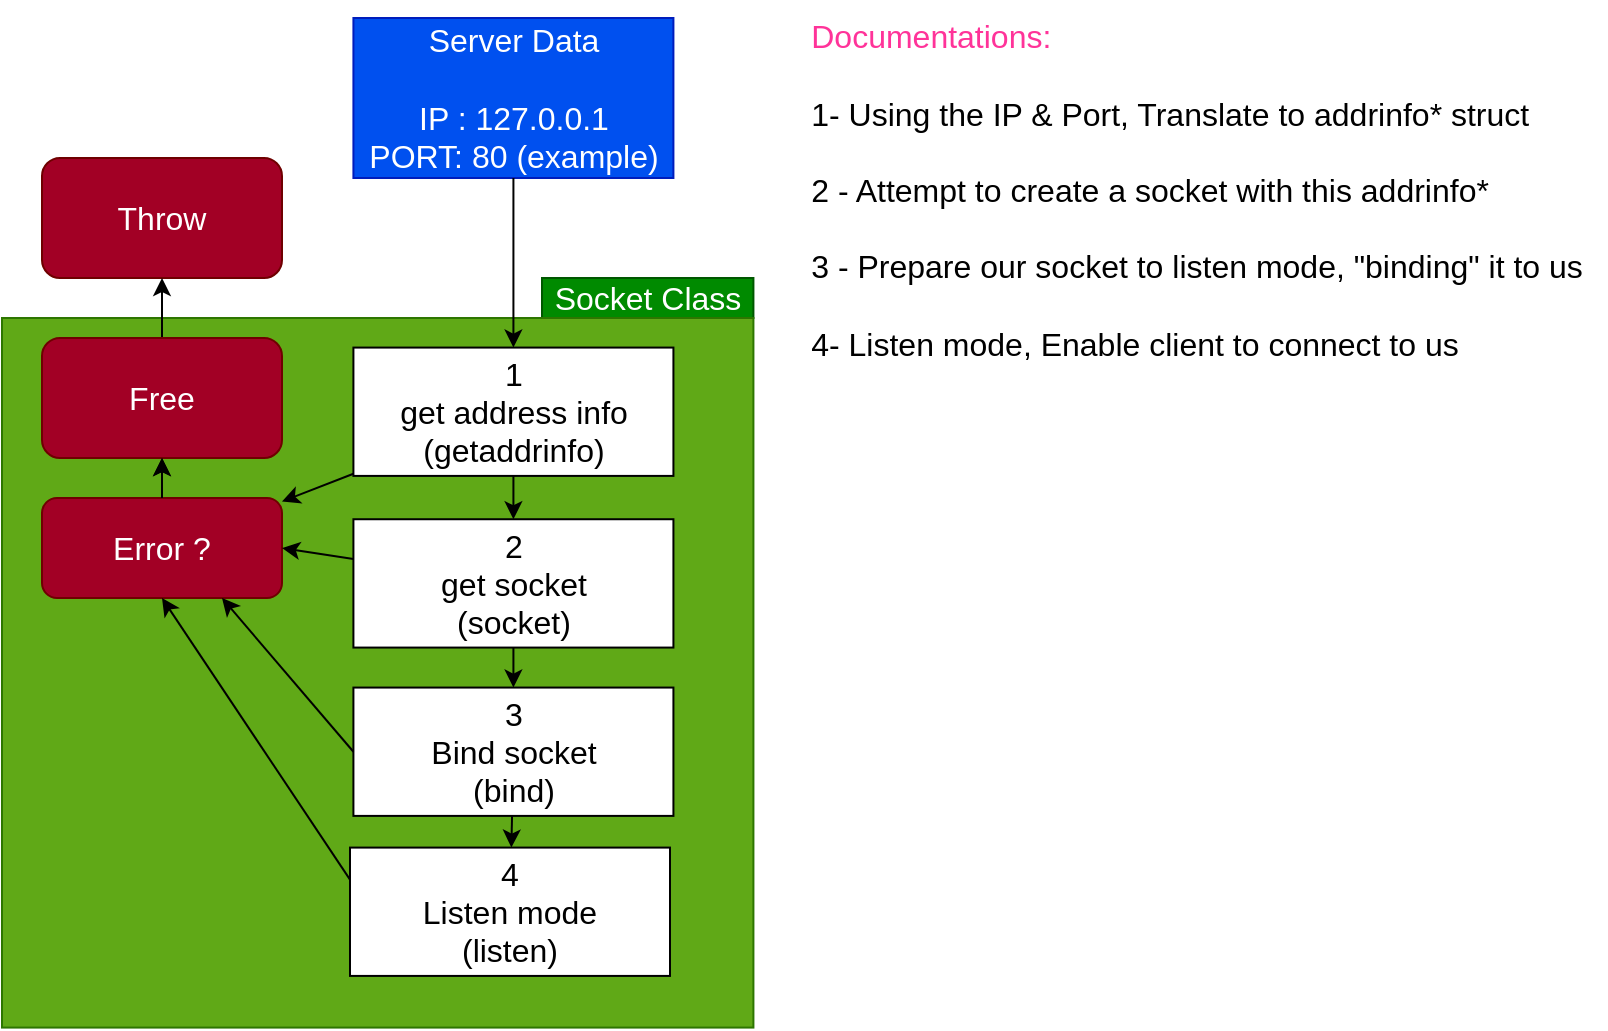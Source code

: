 <mxfile>
    <diagram id="HqrGFZyYx3299oWYR-a6" name="Page-1">
        <mxGraphModel dx="1407" dy="1051" grid="1" gridSize="10" guides="1" tooltips="1" connect="1" arrows="1" fold="1" page="1" pageScale="1" pageWidth="827" pageHeight="1169" math="0" shadow="0">
            <root>
                <mxCell id="0"/>
                <mxCell id="1" parent="0"/>
                <mxCell id="2" value="Server Data&lt;br&gt;&lt;br&gt;IP : 127.0.0.1&lt;br style=&quot;font-size: 16px;&quot;&gt;PORT: 80 (example)" style="rounded=0;whiteSpace=wrap;html=1;fillColor=#0050ef;strokeColor=#001DBC;fontSize=16;fontColor=#ffffff;" vertex="1" parent="1">
                    <mxGeometry x="185.71" y="10" width="160" height="80" as="geometry"/>
                </mxCell>
                <mxCell id="42" value="" style="group" vertex="1" connectable="0" parent="1">
                    <mxGeometry x="150" y="140" width="235.71" height="374.79" as="geometry"/>
                </mxCell>
                <mxCell id="4" value="Socket Class" style="rounded=0;whiteSpace=wrap;html=1;fontSize=16;fillColor=#008a00;fontColor=#ffffff;strokeColor=#005700;" vertex="1" parent="42">
                    <mxGeometry x="130" width="105.71" height="20" as="geometry"/>
                </mxCell>
                <mxCell id="67" value="" style="group" vertex="1" connectable="0" parent="42">
                    <mxGeometry x="-140" y="20" width="375.71" height="354.79" as="geometry"/>
                </mxCell>
                <mxCell id="3" value="&lt;div style=&quot;text-align: justify;&quot;&gt;&lt;/div&gt;" style="rounded=0;whiteSpace=wrap;html=1;fontSize=16;fillColor=#60a917;fontColor=#ffffff;strokeColor=#2D7600;" vertex="1" parent="67">
                    <mxGeometry width="375.71" height="354.79" as="geometry"/>
                </mxCell>
                <mxCell id="9" value="4&lt;br&gt;Listen mode&lt;br&gt;(listen)" style="rounded=0;whiteSpace=wrap;html=1;fontSize=16;" vertex="1" parent="67">
                    <mxGeometry x="174" y="264.793" width="160.0" height="64.167" as="geometry"/>
                </mxCell>
                <mxCell id="8" value="3&lt;br&gt;Bind socket&lt;br&gt;(bind)" style="rounded=0;whiteSpace=wrap;html=1;fontSize=16;" vertex="1" parent="67">
                    <mxGeometry x="175.71" y="184.787" width="160.0" height="64.167" as="geometry"/>
                </mxCell>
                <mxCell id="27" value="1&lt;br&gt;get address info&lt;br&gt;(getaddrinfo)" style="rounded=0;whiteSpace=wrap;html=1;fontSize=16;" vertex="1" parent="67">
                    <mxGeometry x="175.71" y="14.79" width="160.0" height="64.167" as="geometry"/>
                </mxCell>
                <mxCell id="7" value="2&lt;br&gt;get socket&lt;br&gt;(socket)" style="rounded=0;whiteSpace=wrap;html=1;fontSize=16;" vertex="1" parent="67">
                    <mxGeometry x="175.71" y="100.62" width="160.0" height="64.167" as="geometry"/>
                </mxCell>
                <mxCell id="18" style="edgeStyle=none;html=1;fontSize=16;" edge="1" parent="67" source="8" target="9">
                    <mxGeometry relative="1" as="geometry"/>
                </mxCell>
                <mxCell id="17" style="edgeStyle=none;html=1;fontSize=16;" edge="1" parent="67" source="7" target="8">
                    <mxGeometry relative="1" as="geometry"/>
                </mxCell>
                <mxCell id="41" style="edgeStyle=none;html=1;entryX=0.5;entryY=0;entryDx=0;entryDy=0;fontSize=16;" edge="1" parent="67" source="27" target="7">
                    <mxGeometry relative="1" as="geometry"/>
                </mxCell>
                <mxCell id="56" value="Error ?" style="rounded=1;whiteSpace=wrap;html=1;fontSize=16;fillColor=#a20025;fontColor=#ffffff;strokeColor=#6F0000;" vertex="1" parent="67">
                    <mxGeometry x="20" y="90" width="120" height="50" as="geometry"/>
                </mxCell>
                <mxCell id="60" style="edgeStyle=none;html=1;fontSize=16;exitX=0;exitY=0.5;exitDx=0;exitDy=0;entryX=0.75;entryY=1;entryDx=0;entryDy=0;" edge="1" parent="67" source="8" target="56">
                    <mxGeometry relative="1" as="geometry">
                        <mxPoint x="80" y="160" as="targetPoint"/>
                        <Array as="points"/>
                    </mxGeometry>
                </mxCell>
                <mxCell id="61" style="edgeStyle=none;html=1;entryX=1;entryY=0.5;entryDx=0;entryDy=0;fontSize=16;" edge="1" parent="67" source="7" target="56">
                    <mxGeometry relative="1" as="geometry"/>
                </mxCell>
                <mxCell id="62" style="edgeStyle=none;html=1;fontSize=16;" edge="1" parent="67" source="27" target="56">
                    <mxGeometry relative="1" as="geometry"/>
                </mxCell>
                <mxCell id="63" style="edgeStyle=none;html=1;entryX=0.5;entryY=1;entryDx=0;entryDy=0;fontSize=16;exitX=0;exitY=0.25;exitDx=0;exitDy=0;" edge="1" parent="67" source="9" target="56">
                    <mxGeometry relative="1" as="geometry"/>
                </mxCell>
                <mxCell id="14" style="edgeStyle=none;html=1;fontSize=16;entryX=0.5;entryY=0;entryDx=0;entryDy=0;" edge="1" parent="1" source="2" target="27">
                    <mxGeometry relative="1" as="geometry">
                        <mxPoint x="289.464" y="160" as="targetPoint"/>
                    </mxGeometry>
                </mxCell>
                <mxCell id="58" value="Throw" style="rounded=1;whiteSpace=wrap;html=1;fontSize=16;fillColor=#a20025;fontColor=#ffffff;strokeColor=#6F0000;" vertex="1" parent="1">
                    <mxGeometry x="30" y="80" width="120" height="60" as="geometry"/>
                </mxCell>
                <mxCell id="66" style="edgeStyle=none;html=1;fontSize=16;" edge="1" parent="1" source="57" target="58">
                    <mxGeometry relative="1" as="geometry"/>
                </mxCell>
                <mxCell id="57" value="Free" style="rounded=1;whiteSpace=wrap;html=1;fontSize=16;fillColor=#a20025;fontColor=#ffffff;strokeColor=#6F0000;" vertex="1" parent="1">
                    <mxGeometry x="30" y="170" width="120" height="60" as="geometry"/>
                </mxCell>
                <mxCell id="65" style="edgeStyle=none;html=1;fontSize=16;" edge="1" parent="1" source="56" target="57">
                    <mxGeometry relative="1" as="geometry"/>
                </mxCell>
                <mxCell id="64" value="" style="edgeStyle=none;html=1;fontSize=16;" edge="1" parent="1" source="56" target="57">
                    <mxGeometry relative="1" as="geometry"/>
                </mxCell>
                <mxCell id="68" value="&lt;div style=&quot;text-align: left;&quot;&gt;&lt;span style=&quot;background-color: initial;&quot;&gt;&lt;font color=&quot;#ff3399&quot;&gt;Documentations:&lt;/font&gt;&lt;/span&gt;&lt;/div&gt;&lt;div style=&quot;text-align: left;&quot;&gt;&lt;br&gt;&lt;/div&gt;&lt;div style=&quot;text-align: left;&quot;&gt;&lt;span style=&quot;background-color: initial;&quot;&gt;1- Using the IP &amp;amp; Port, Translate to addrinfo* struct&amp;nbsp;&lt;/span&gt;&lt;/div&gt;&lt;div style=&quot;text-align: left;&quot;&gt;&lt;br&gt;&lt;/div&gt;&lt;div style=&quot;text-align: left;&quot;&gt;&lt;span style=&quot;background-color: initial;&quot;&gt;2 - Attempt to create a socket with this addrinfo*&lt;/span&gt;&lt;/div&gt;&lt;div style=&quot;text-align: left;&quot;&gt;&lt;br&gt;&lt;/div&gt;&lt;div style=&quot;text-align: left;&quot;&gt;&lt;span style=&quot;background-color: initial;&quot;&gt;3 - Prepare our socket to listen mode, &quot;binding&quot; it to us&lt;/span&gt;&lt;/div&gt;&lt;div style=&quot;text-align: left;&quot;&gt;&lt;br&gt;&lt;/div&gt;&lt;div style=&quot;text-align: left;&quot;&gt;&lt;span style=&quot;background-color: initial;&quot;&gt;4- Listen mode, Enable client to connect to us&lt;br&gt;&lt;/span&gt;&lt;/div&gt;" style="text;html=1;align=center;verticalAlign=middle;resizable=1;points=[];autosize=1;strokeColor=none;fillColor=none;fontSize=16;movable=1;rotatable=1;deletable=1;editable=1;connectable=1;" vertex="1" parent="1">
                    <mxGeometry x="402" y="1" width="410" height="190" as="geometry"/>
                </mxCell>
            </root>
        </mxGraphModel>
    </diagram>
</mxfile>
